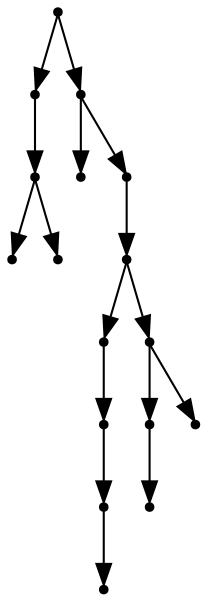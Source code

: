 digraph {
  16 [shape=point];
  3 [shape=point];
  2 [shape=point];
  0 [shape=point];
  1 [shape=point];
  15 [shape=point];
  4 [shape=point];
  14 [shape=point];
  13 [shape=point];
  8 [shape=point];
  7 [shape=point];
  6 [shape=point];
  5 [shape=point];
  12 [shape=point];
  10 [shape=point];
  9 [shape=point];
  11 [shape=point];
16 -> 3;
3 -> 2;
2 -> 0;
2 -> 1;
16 -> 15;
15 -> 4;
15 -> 14;
14 -> 13;
13 -> 8;
8 -> 7;
7 -> 6;
6 -> 5;
13 -> 12;
12 -> 10;
10 -> 9;
12 -> 11;
}
